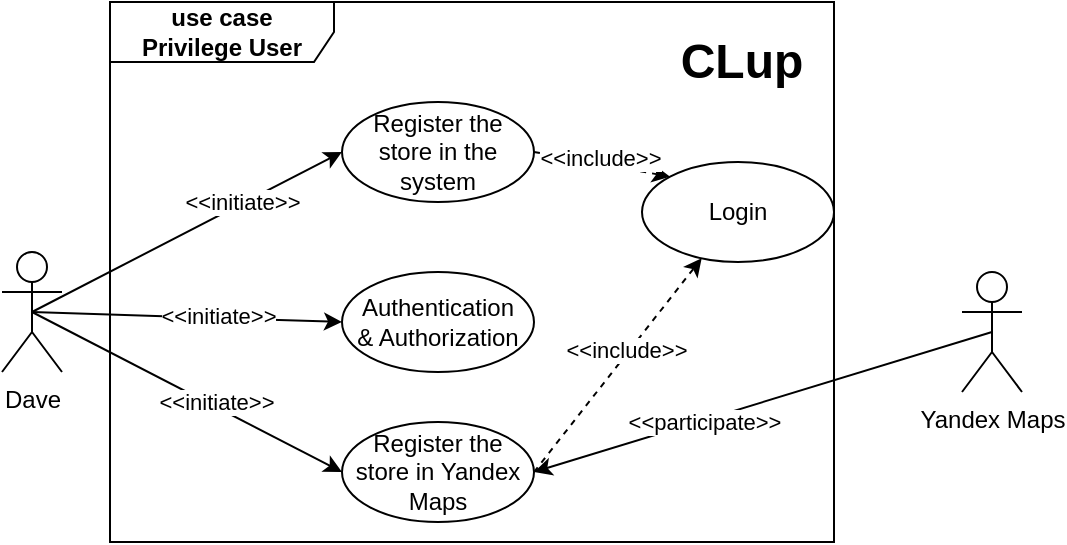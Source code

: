<mxfile version="13.9.2" type="device"><diagram id="R-0ZmjadTpLsYDL2UTo1" name="Page-1"><mxGraphModel dx="1014" dy="567" grid="1" gridSize="10" guides="1" tooltips="1" connect="1" arrows="1" fold="1" page="1" pageScale="1" pageWidth="827" pageHeight="1169" math="0" shadow="0"><root><mxCell id="0"/><mxCell id="1" parent="0"/><mxCell id="dhj2XjrvHoAcpV4aOy_l-17" style="edgeStyle=none;rounded=0;orthogonalLoop=1;jettySize=auto;html=1;exitX=0.5;exitY=0.5;exitDx=0;exitDy=0;exitPerimeter=0;entryX=0;entryY=0.5;entryDx=0;entryDy=0;" edge="1" parent="1" source="dhj2XjrvHoAcpV4aOy_l-1" target="dhj2XjrvHoAcpV4aOy_l-12"><mxGeometry relative="1" as="geometry"/></mxCell><mxCell id="dhj2XjrvHoAcpV4aOy_l-31" value="&amp;lt;&amp;lt;initiate&amp;gt;&amp;gt;" style="edgeLabel;html=1;align=center;verticalAlign=middle;resizable=0;points=[];" vertex="1" connectable="0" parent="dhj2XjrvHoAcpV4aOy_l-17"><mxGeometry x="0.171" y="2" relative="1" as="geometry"><mxPoint as="offset"/></mxGeometry></mxCell><mxCell id="dhj2XjrvHoAcpV4aOy_l-19" style="edgeStyle=none;rounded=0;orthogonalLoop=1;jettySize=auto;html=1;exitX=0.5;exitY=0.5;exitDx=0;exitDy=0;exitPerimeter=0;entryX=0;entryY=0.5;entryDx=0;entryDy=0;" edge="1" parent="1" source="dhj2XjrvHoAcpV4aOy_l-1" target="dhj2XjrvHoAcpV4aOy_l-6"><mxGeometry relative="1" as="geometry"/></mxCell><mxCell id="dhj2XjrvHoAcpV4aOy_l-30" value="&amp;lt;&amp;lt;initiate&amp;gt;&amp;gt;" style="edgeLabel;html=1;align=center;verticalAlign=middle;resizable=0;points=[];" vertex="1" connectable="0" parent="dhj2XjrvHoAcpV4aOy_l-19"><mxGeometry x="0.192" y="1" relative="1" as="geometry"><mxPoint as="offset"/></mxGeometry></mxCell><mxCell id="dhj2XjrvHoAcpV4aOy_l-21" style="edgeStyle=none;rounded=0;orthogonalLoop=1;jettySize=auto;html=1;exitX=0.5;exitY=0.5;exitDx=0;exitDy=0;exitPerimeter=0;entryX=0;entryY=0.5;entryDx=0;entryDy=0;" edge="1" parent="1" source="dhj2XjrvHoAcpV4aOy_l-1" target="dhj2XjrvHoAcpV4aOy_l-4"><mxGeometry relative="1" as="geometry"/></mxCell><mxCell id="dhj2XjrvHoAcpV4aOy_l-29" value="&amp;lt;&amp;lt;initiate&amp;gt;&amp;gt;" style="edgeLabel;html=1;align=center;verticalAlign=middle;resizable=0;points=[];" vertex="1" connectable="0" parent="dhj2XjrvHoAcpV4aOy_l-21"><mxGeometry x="-0.213" y="1" relative="1" as="geometry"><mxPoint x="44.82" y="-22.82" as="offset"/></mxGeometry></mxCell><mxCell id="dhj2XjrvHoAcpV4aOy_l-1" value="Dave" style="shape=umlActor;verticalLabelPosition=bottom;verticalAlign=top;html=1;outlineConnect=0;" vertex="1" parent="1"><mxGeometry x="180" y="155" width="30" height="60" as="geometry"/></mxCell><mxCell id="dhj2XjrvHoAcpV4aOy_l-8" style="rounded=0;orthogonalLoop=1;jettySize=auto;html=1;exitX=1;exitY=0.5;exitDx=0;exitDy=0;entryX=0;entryY=0;entryDx=0;entryDy=0;dashed=1;" edge="1" parent="1" source="dhj2XjrvHoAcpV4aOy_l-4" target="dhj2XjrvHoAcpV4aOy_l-7"><mxGeometry relative="1" as="geometry"/></mxCell><mxCell id="dhj2XjrvHoAcpV4aOy_l-10" value="&amp;lt;&amp;lt;include&amp;gt;&amp;gt;" style="edgeLabel;html=1;align=center;verticalAlign=middle;resizable=0;points=[];" vertex="1" connectable="0" parent="dhj2XjrvHoAcpV4aOy_l-8"><mxGeometry x="-0.422" y="-1" relative="1" as="geometry"><mxPoint x="13.03" y="-1.67" as="offset"/></mxGeometry></mxCell><mxCell id="dhj2XjrvHoAcpV4aOy_l-4" value="Register the store in the system" style="ellipse;whiteSpace=wrap;html=1;" vertex="1" parent="1"><mxGeometry x="350" y="80" width="96" height="50" as="geometry"/></mxCell><mxCell id="dhj2XjrvHoAcpV4aOy_l-6" value="Authentication&lt;br&gt;&amp;amp; Authorization" style="ellipse;whiteSpace=wrap;html=1;" vertex="1" parent="1"><mxGeometry x="350" y="165" width="96" height="50" as="geometry"/></mxCell><mxCell id="dhj2XjrvHoAcpV4aOy_l-7" value="Login" style="ellipse;whiteSpace=wrap;html=1;" vertex="1" parent="1"><mxGeometry x="500" y="110" width="96" height="50" as="geometry"/></mxCell><mxCell id="dhj2XjrvHoAcpV4aOy_l-15" style="edgeStyle=none;rounded=0;orthogonalLoop=1;jettySize=auto;html=1;exitX=1;exitY=0.5;exitDx=0;exitDy=0;dashed=1;" edge="1" parent="1" source="dhj2XjrvHoAcpV4aOy_l-12" target="dhj2XjrvHoAcpV4aOy_l-7"><mxGeometry relative="1" as="geometry"/></mxCell><mxCell id="dhj2XjrvHoAcpV4aOy_l-28" value="&amp;lt;&amp;lt;include&amp;gt;&amp;gt;" style="edgeLabel;html=1;align=center;verticalAlign=middle;resizable=0;points=[];" vertex="1" connectable="0" parent="dhj2XjrvHoAcpV4aOy_l-15"><mxGeometry x="0.13" y="2" relative="1" as="geometry"><mxPoint as="offset"/></mxGeometry></mxCell><mxCell id="dhj2XjrvHoAcpV4aOy_l-12" value="Register the store in Yandex Maps" style="ellipse;whiteSpace=wrap;html=1;" vertex="1" parent="1"><mxGeometry x="350" y="240" width="96" height="50" as="geometry"/></mxCell><mxCell id="dhj2XjrvHoAcpV4aOy_l-16" style="edgeStyle=none;rounded=0;orthogonalLoop=1;jettySize=auto;html=1;exitX=0.5;exitY=0.5;exitDx=0;exitDy=0;exitPerimeter=0;entryX=1;entryY=0.5;entryDx=0;entryDy=0;" edge="1" parent="1" source="dhj2XjrvHoAcpV4aOy_l-14" target="dhj2XjrvHoAcpV4aOy_l-12"><mxGeometry relative="1" as="geometry"/></mxCell><mxCell id="dhj2XjrvHoAcpV4aOy_l-32" value="&amp;lt;&amp;lt;participate&amp;gt;&amp;gt;" style="edgeLabel;html=1;align=center;verticalAlign=middle;resizable=0;points=[];" vertex="1" connectable="0" parent="dhj2XjrvHoAcpV4aOy_l-16"><mxGeometry x="0.463" relative="1" as="geometry"><mxPoint x="22.64" y="-6.24" as="offset"/></mxGeometry></mxCell><mxCell id="dhj2XjrvHoAcpV4aOy_l-14" value="Yandex Maps" style="shape=umlActor;verticalLabelPosition=bottom;verticalAlign=top;html=1;outlineConnect=0;" vertex="1" parent="1"><mxGeometry x="660" y="165" width="30" height="60" as="geometry"/></mxCell><mxCell id="dhj2XjrvHoAcpV4aOy_l-26" value="&lt;b&gt;&lt;font style=&quot;font-size: 24px&quot;&gt;CLup&lt;/font&gt;&lt;/b&gt;" style="text;html=1;strokeColor=none;fillColor=none;align=center;verticalAlign=middle;whiteSpace=wrap;rounded=0;" vertex="1" parent="1"><mxGeometry x="530" y="50" width="40" height="20" as="geometry"/></mxCell><mxCell id="dhj2XjrvHoAcpV4aOy_l-35" value="&lt;b&gt;use case&lt;br&gt;Privilege User&lt;br&gt;&lt;/b&gt;" style="shape=umlFrame;whiteSpace=wrap;html=1;width=112;height=30;" vertex="1" parent="1"><mxGeometry x="234" y="30" width="362" height="270" as="geometry"/></mxCell></root></mxGraphModel></diagram></mxfile>
